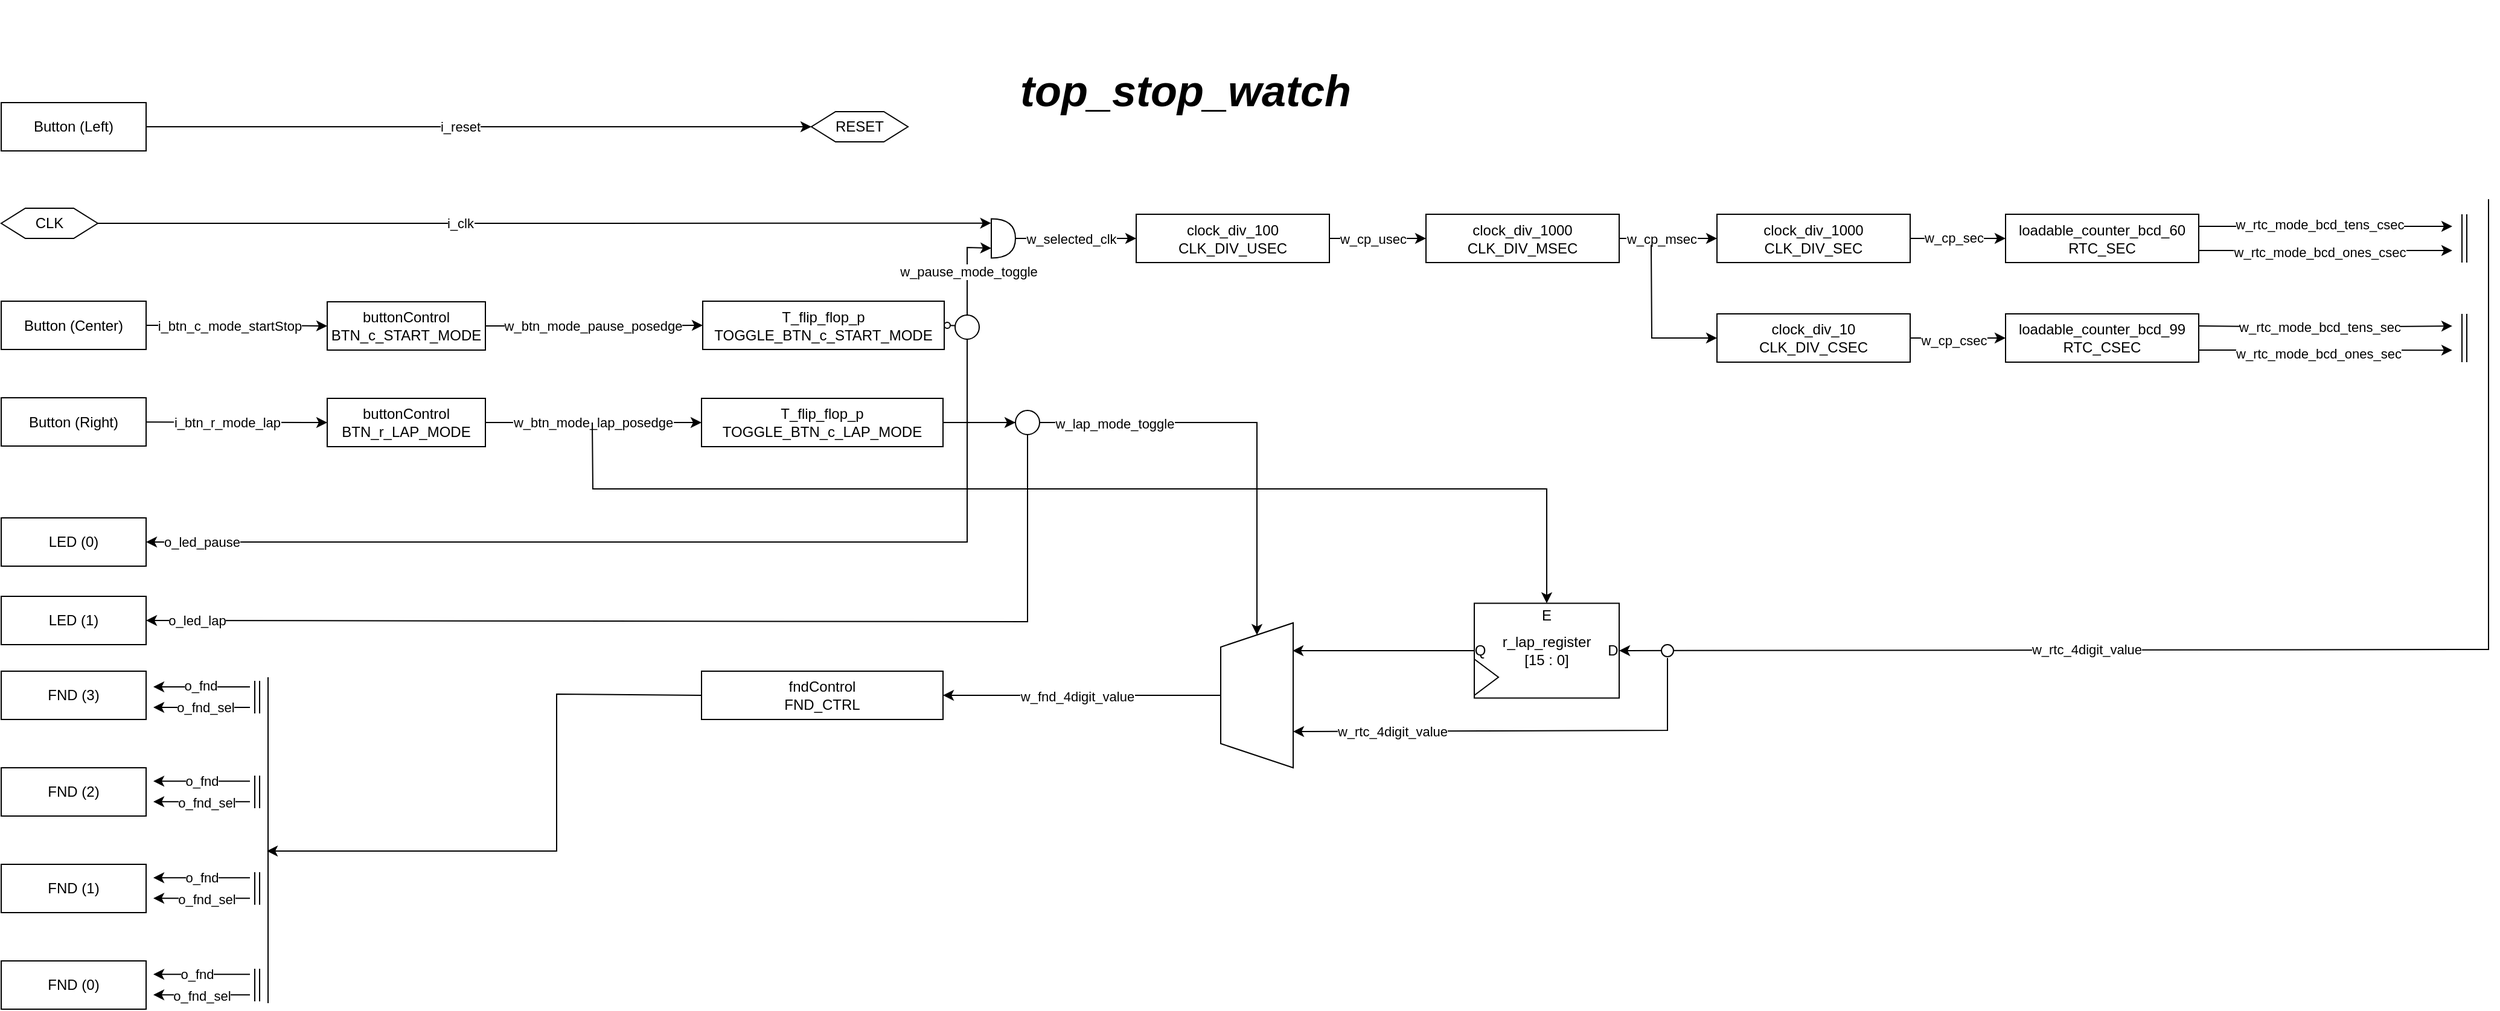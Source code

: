 <mxfile version="24.5.1" type="device">
  <diagram name="페이지-1" id="E8GWcgsBPxJnKUGBj0cd">
    <mxGraphModel dx="1949" dy="1709" grid="1" gridSize="10" guides="1" tooltips="1" connect="1" arrows="1" fold="1" page="1" pageScale="1" pageWidth="827" pageHeight="1169" math="0" shadow="0">
      <root>
        <mxCell id="0" />
        <mxCell id="1" parent="0" />
        <mxCell id="NFvEWzKAeFRASpUk8Nbf-13" style="edgeStyle=orthogonalEdgeStyle;rounded=0;orthogonalLoop=1;jettySize=auto;html=1;entryX=0;entryY=0.5;entryDx=0;entryDy=0;movable=1;resizable=1;rotatable=1;deletable=1;editable=1;locked=0;connectable=1;" parent="1" source="NFvEWzKAeFRASpUk8Nbf-2" target="NFvEWzKAeFRASpUk8Nbf-25" edge="1">
          <mxGeometry relative="1" as="geometry">
            <mxPoint x="-39" y="-885.5" as="targetPoint" />
          </mxGeometry>
        </mxCell>
        <mxCell id="NFvEWzKAeFRASpUk8Nbf-14" value="i_btn_c_mode_startStop" style="edgeLabel;html=1;align=center;verticalAlign=middle;resizable=1;points=[];movable=1;rotatable=1;deletable=1;editable=1;locked=0;connectable=1;container=0;" parent="NFvEWzKAeFRASpUk8Nbf-13" vertex="1" connectable="0">
          <mxGeometry x="-0.084" relative="1" as="geometry">
            <mxPoint as="offset" />
          </mxGeometry>
        </mxCell>
        <mxCell id="NFvEWzKAeFRASpUk8Nbf-2" value="Button (Center)" style="rounded=0;whiteSpace=wrap;html=1;movable=1;resizable=1;rotatable=1;deletable=1;editable=1;locked=0;connectable=1;container=0;" parent="1" vertex="1">
          <mxGeometry x="-340" y="-905.5" width="120" height="40" as="geometry" />
        </mxCell>
        <mxCell id="NFvEWzKAeFRASpUk8Nbf-168" style="edgeStyle=orthogonalEdgeStyle;rounded=0;orthogonalLoop=1;jettySize=auto;html=1;entryX=0;entryY=0.5;entryDx=0;entryDy=0;movable=1;resizable=1;rotatable=1;deletable=1;editable=1;locked=0;connectable=1;" parent="1" source="NFvEWzKAeFRASpUk8Nbf-3" target="NFvEWzKAeFRASpUk8Nbf-170" edge="1">
          <mxGeometry relative="1" as="geometry">
            <mxPoint x="231" y="-1050" as="targetPoint" />
          </mxGeometry>
        </mxCell>
        <mxCell id="NFvEWzKAeFRASpUk8Nbf-169" value="i_reset" style="edgeLabel;html=1;align=center;verticalAlign=middle;resizable=1;points=[];movable=1;rotatable=1;deletable=1;editable=1;locked=0;connectable=1;container=0;" parent="NFvEWzKAeFRASpUk8Nbf-168" vertex="1" connectable="0">
          <mxGeometry x="-0.092" y="1" relative="1" as="geometry">
            <mxPoint x="10" y="1" as="offset" />
          </mxGeometry>
        </mxCell>
        <mxCell id="NFvEWzKAeFRASpUk8Nbf-3" value="Button (Left)" style="rounded=0;whiteSpace=wrap;html=1;movable=1;resizable=1;rotatable=1;deletable=1;editable=1;locked=0;connectable=1;container=0;" parent="1" vertex="1">
          <mxGeometry x="-340" y="-1070" width="120" height="40" as="geometry" />
        </mxCell>
        <mxCell id="NFvEWzKAeFRASpUk8Nbf-15" style="rounded=0;orthogonalLoop=1;jettySize=auto;html=1;entryX=0;entryY=0.5;entryDx=0;entryDy=0;movable=1;resizable=1;rotatable=1;deletable=1;editable=1;locked=0;connectable=1;" parent="1" source="NFvEWzKAeFRASpUk8Nbf-4" target="NFvEWzKAeFRASpUk8Nbf-28" edge="1">
          <mxGeometry relative="1" as="geometry">
            <mxPoint x="-39" y="-805.5" as="targetPoint" />
          </mxGeometry>
        </mxCell>
        <mxCell id="NFvEWzKAeFRASpUk8Nbf-16" value="i_btn_r_mode_lap" style="edgeLabel;html=1;align=center;verticalAlign=middle;resizable=1;points=[];movable=1;rotatable=1;deletable=1;editable=1;locked=0;connectable=1;container=0;" parent="NFvEWzKAeFRASpUk8Nbf-15" vertex="1" connectable="0">
          <mxGeometry x="-0.112" relative="1" as="geometry">
            <mxPoint as="offset" />
          </mxGeometry>
        </mxCell>
        <mxCell id="NFvEWzKAeFRASpUk8Nbf-4" value="Button (Right)" style="rounded=0;whiteSpace=wrap;html=1;movable=1;resizable=1;rotatable=1;deletable=1;editable=1;locked=0;connectable=1;container=0;" parent="1" vertex="1">
          <mxGeometry x="-340" y="-825.5" width="120" height="40" as="geometry" />
        </mxCell>
        <mxCell id="NFvEWzKAeFRASpUk8Nbf-5" value="FND (3)" style="rounded=0;whiteSpace=wrap;html=1;movable=1;resizable=1;rotatable=1;deletable=1;editable=1;locked=0;connectable=1;container=0;" parent="1" vertex="1">
          <mxGeometry x="-340" y="-599" width="120" height="40" as="geometry" />
        </mxCell>
        <mxCell id="NFvEWzKAeFRASpUk8Nbf-6" value="FND (2)" style="rounded=0;whiteSpace=wrap;html=1;movable=1;resizable=1;rotatable=1;deletable=1;editable=1;locked=0;connectable=1;container=0;" parent="1" vertex="1">
          <mxGeometry x="-340" y="-519" width="120" height="40" as="geometry" />
        </mxCell>
        <mxCell id="NFvEWzKAeFRASpUk8Nbf-7" value="FND (1)" style="rounded=0;whiteSpace=wrap;html=1;movable=1;resizable=1;rotatable=1;deletable=1;editable=1;locked=0;connectable=1;container=0;" parent="1" vertex="1">
          <mxGeometry x="-340" y="-439" width="120" height="40" as="geometry" />
        </mxCell>
        <mxCell id="NFvEWzKAeFRASpUk8Nbf-8" value="FND (0)" style="rounded=0;whiteSpace=wrap;html=1;movable=1;resizable=1;rotatable=1;deletable=1;editable=1;locked=0;connectable=1;container=0;" parent="1" vertex="1">
          <mxGeometry x="-340" y="-359" width="120" height="40" as="geometry" />
        </mxCell>
        <mxCell id="_PFjMbyPKXeBw5zFHduk-14" value="" style="edgeStyle=orthogonalEdgeStyle;rounded=0;orthogonalLoop=1;jettySize=auto;html=1;entryX=0;entryY=0.5;entryDx=0;entryDy=0;" edge="1" parent="1" source="NFvEWzKAeFRASpUk8Nbf-25" target="_PFjMbyPKXeBw5zFHduk-5">
          <mxGeometry relative="1" as="geometry">
            <mxPoint x="179.64" y="-885.5" as="targetPoint" />
          </mxGeometry>
        </mxCell>
        <mxCell id="_PFjMbyPKXeBw5zFHduk-74" value="w_btn_mode_pause_posedge" style="edgeLabel;html=1;align=center;verticalAlign=middle;resizable=0;points=[];" vertex="1" connectable="0" parent="_PFjMbyPKXeBw5zFHduk-14">
          <mxGeometry x="-0.035" y="3" relative="1" as="geometry">
            <mxPoint x="2" y="3" as="offset" />
          </mxGeometry>
        </mxCell>
        <mxCell id="NFvEWzKAeFRASpUk8Nbf-25" value="buttonControl&lt;div&gt;BTN_c_START_MODE&lt;/div&gt;" style="rounded=0;whiteSpace=wrap;html=1;movable=1;resizable=1;rotatable=1;deletable=1;editable=1;locked=0;connectable=1;container=0;" parent="1" vertex="1">
          <mxGeometry x="-70" y="-905" width="131" height="40" as="geometry" />
        </mxCell>
        <mxCell id="_PFjMbyPKXeBw5zFHduk-13" value="" style="edgeStyle=orthogonalEdgeStyle;rounded=0;orthogonalLoop=1;jettySize=auto;html=1;entryX=0;entryY=0.5;entryDx=0;entryDy=0;" edge="1" parent="1" source="NFvEWzKAeFRASpUk8Nbf-28" target="_PFjMbyPKXeBw5zFHduk-12">
          <mxGeometry relative="1" as="geometry">
            <mxPoint x="179" y="-805" as="targetPoint" />
          </mxGeometry>
        </mxCell>
        <mxCell id="NFvEWzKAeFRASpUk8Nbf-28" value="buttonControl&lt;div&gt;BTN_r_LAP_MODE&lt;/div&gt;" style="rounded=0;whiteSpace=wrap;html=1;movable=1;resizable=1;rotatable=1;deletable=1;editable=1;locked=0;connectable=1;container=0;" parent="1" vertex="1">
          <mxGeometry x="-70" y="-825" width="131" height="40" as="geometry" />
        </mxCell>
        <mxCell id="NFvEWzKAeFRASpUk8Nbf-41" value="loadable_counter_bcd_60&lt;div&gt;RTC_SEC&lt;/div&gt;" style="rounded=0;whiteSpace=wrap;html=1;movable=1;resizable=1;rotatable=1;deletable=1;editable=1;locked=0;connectable=1;container=0;" parent="1" vertex="1">
          <mxGeometry x="1320" y="-977.5" width="160" height="40" as="geometry" />
        </mxCell>
        <mxCell id="_PFjMbyPKXeBw5zFHduk-46" style="edgeStyle=orthogonalEdgeStyle;rounded=0;orthogonalLoop=1;jettySize=auto;html=1;exitX=1;exitY=0.25;exitDx=0;exitDy=0;" edge="1" parent="1" source="NFvEWzKAeFRASpUk8Nbf-62">
          <mxGeometry relative="1" as="geometry">
            <mxPoint x="1690" y="-884.931" as="targetPoint" />
          </mxGeometry>
        </mxCell>
        <mxCell id="_PFjMbyPKXeBw5zFHduk-47" style="edgeStyle=orthogonalEdgeStyle;rounded=0;orthogonalLoop=1;jettySize=auto;html=1;exitX=1;exitY=0.75;exitDx=0;exitDy=0;" edge="1" parent="1" source="NFvEWzKAeFRASpUk8Nbf-42">
          <mxGeometry relative="1" as="geometry">
            <mxPoint x="1690" y="-864.931" as="targetPoint" />
            <mxPoint x="1480" y="-855" as="sourcePoint" />
          </mxGeometry>
        </mxCell>
        <mxCell id="NFvEWzKAeFRASpUk8Nbf-42" value="loadable_counter_bcd_99&lt;div&gt;RTC_CSEC&lt;/div&gt;" style="rounded=0;whiteSpace=wrap;html=1;movable=1;resizable=1;rotatable=1;deletable=1;editable=1;locked=0;connectable=1;container=0;" parent="1" vertex="1">
          <mxGeometry x="1320" y="-895" width="160" height="40" as="geometry" />
        </mxCell>
        <mxCell id="NFvEWzKAeFRASpUk8Nbf-63" value="w_rtc_mode_bcd_ones_sec" style="edgeLabel;html=1;align=center;verticalAlign=middle;resizable=1;points=[];movable=1;rotatable=1;deletable=1;editable=1;locked=0;connectable=1;container=0;" parent="1" vertex="1" connectable="0">
          <mxGeometry x="1580.004" y="-870.0" as="geometry">
            <mxPoint x="-1" y="8" as="offset" />
          </mxGeometry>
        </mxCell>
        <mxCell id="NFvEWzKAeFRASpUk8Nbf-67" style="edgeStyle=orthogonalEdgeStyle;rounded=0;orthogonalLoop=1;jettySize=auto;html=1;exitX=1;exitY=0.5;exitDx=0;exitDy=0;entryX=0;entryY=0.5;entryDx=0;entryDy=0;movable=1;resizable=1;rotatable=1;deletable=1;editable=1;locked=0;connectable=1;" parent="1" source="NFvEWzKAeFRASpUk8Nbf-64" target="NFvEWzKAeFRASpUk8Nbf-68" edge="1">
          <mxGeometry relative="1" as="geometry">
            <mxPoint x="1052" y="-889.714" as="targetPoint" />
          </mxGeometry>
        </mxCell>
        <mxCell id="NFvEWzKAeFRASpUk8Nbf-69" value="w_cp_usec" style="edgeLabel;html=1;align=center;verticalAlign=middle;resizable=1;points=[];movable=1;rotatable=1;deletable=1;editable=1;locked=0;connectable=1;container=0;" parent="NFvEWzKAeFRASpUk8Nbf-67" vertex="1" connectable="0">
          <mxGeometry x="-0.109" y="2" relative="1" as="geometry">
            <mxPoint y="2" as="offset" />
          </mxGeometry>
        </mxCell>
        <mxCell id="NFvEWzKAeFRASpUk8Nbf-64" value="clock_div_100&lt;div&gt;CLK_DIV_USEC&lt;/div&gt;" style="rounded=0;whiteSpace=wrap;html=1;movable=1;resizable=1;rotatable=1;deletable=1;editable=1;locked=0;connectable=1;container=0;" parent="1" vertex="1">
          <mxGeometry x="600" y="-977.5" width="160" height="40" as="geometry" />
        </mxCell>
        <mxCell id="NFvEWzKAeFRASpUk8Nbf-70" style="edgeStyle=orthogonalEdgeStyle;rounded=0;orthogonalLoop=1;jettySize=auto;html=1;entryX=0;entryY=0.5;entryDx=0;entryDy=0;exitX=1;exitY=0.5;exitDx=0;exitDy=0;movable=1;resizable=1;rotatable=1;deletable=1;editable=1;locked=0;connectable=1;" parent="1" source="NFvEWzKAeFRASpUk8Nbf-68" target="NFvEWzKAeFRASpUk8Nbf-71" edge="1">
          <mxGeometry relative="1" as="geometry">
            <mxPoint x="1292" y="-760" as="targetPoint" />
          </mxGeometry>
        </mxCell>
        <mxCell id="NFvEWzKAeFRASpUk8Nbf-74" value="w_cp_msec" style="edgeLabel;html=1;align=center;verticalAlign=middle;resizable=1;points=[];movable=1;rotatable=1;deletable=1;editable=1;locked=0;connectable=1;container=0;" parent="NFvEWzKAeFRASpUk8Nbf-70" vertex="1" connectable="0">
          <mxGeometry x="-0.013" relative="1" as="geometry">
            <mxPoint x="-5" as="offset" />
          </mxGeometry>
        </mxCell>
        <mxCell id="NFvEWzKAeFRASpUk8Nbf-68" value="clock_div_1000&lt;div&gt;CLK_DIV_MSEC&lt;/div&gt;" style="rounded=0;whiteSpace=wrap;html=1;movable=1;resizable=1;rotatable=1;deletable=1;editable=1;locked=0;connectable=1;container=0;" parent="1" vertex="1">
          <mxGeometry x="840" y="-977.5" width="160" height="40" as="geometry" />
        </mxCell>
        <mxCell id="_PFjMbyPKXeBw5zFHduk-49" style="edgeStyle=orthogonalEdgeStyle;rounded=0;orthogonalLoop=1;jettySize=auto;html=1;entryX=0;entryY=0.5;entryDx=0;entryDy=0;" edge="1" parent="1" source="NFvEWzKAeFRASpUk8Nbf-71" target="NFvEWzKAeFRASpUk8Nbf-41">
          <mxGeometry relative="1" as="geometry" />
        </mxCell>
        <mxCell id="_PFjMbyPKXeBw5zFHduk-51" value="w_cp_sec" style="edgeLabel;html=1;align=center;verticalAlign=middle;resizable=0;points=[];" vertex="1" connectable="0" parent="_PFjMbyPKXeBw5zFHduk-49">
          <mxGeometry x="-0.099" y="1" relative="1" as="geometry">
            <mxPoint as="offset" />
          </mxGeometry>
        </mxCell>
        <mxCell id="NFvEWzKAeFRASpUk8Nbf-71" value="clock_div_1000&lt;div&gt;CLK_DIV_SEC&lt;/div&gt;" style="rounded=0;whiteSpace=wrap;html=1;movable=1;resizable=1;rotatable=1;deletable=1;editable=1;locked=0;connectable=1;container=0;" parent="1" vertex="1">
          <mxGeometry x="1081" y="-977.5" width="160" height="40" as="geometry" />
        </mxCell>
        <mxCell id="NFvEWzKAeFRASpUk8Nbf-113" value="" style="shape=link;html=1;rounded=0;movable=1;resizable=1;rotatable=1;deletable=1;editable=1;locked=0;connectable=1;" parent="1" edge="1">
          <mxGeometry width="100" relative="1" as="geometry">
            <mxPoint x="1700" y="-895" as="sourcePoint" />
            <mxPoint x="1700" y="-855" as="targetPoint" />
          </mxGeometry>
        </mxCell>
        <mxCell id="NFvEWzKAeFRASpUk8Nbf-116" value="" style="shape=link;html=1;rounded=0;movable=1;resizable=1;rotatable=1;deletable=1;editable=1;locked=0;connectable=1;" parent="1" edge="1">
          <mxGeometry width="100" relative="1" as="geometry">
            <mxPoint x="1700" y="-977.5" as="sourcePoint" />
            <mxPoint x="1700" y="-937.5" as="targetPoint" />
          </mxGeometry>
        </mxCell>
        <mxCell id="NFvEWzKAeFRASpUk8Nbf-142" value="fndControl&lt;div&gt;FND_CTRL&lt;/div&gt;" style="rounded=0;whiteSpace=wrap;html=1;movable=1;resizable=1;rotatable=1;deletable=1;editable=1;locked=0;connectable=1;container=0;" parent="1" vertex="1">
          <mxGeometry x="240" y="-599" width="200" height="40" as="geometry" />
        </mxCell>
        <mxCell id="NFvEWzKAeFRASpUk8Nbf-143" value="" style="endArrow=classic;html=1;rounded=0;entryX=1;entryY=0.5;entryDx=0;entryDy=0;movable=1;resizable=1;rotatable=1;deletable=1;editable=1;locked=0;connectable=1;" parent="1" edge="1">
          <mxGeometry width="50" height="50" relative="1" as="geometry">
            <mxPoint x="-134" y="-586" as="sourcePoint" />
            <mxPoint x="-214.0" y="-586" as="targetPoint" />
          </mxGeometry>
        </mxCell>
        <mxCell id="NFvEWzKAeFRASpUk8Nbf-153" value="o_fnd" style="edgeLabel;html=1;align=center;verticalAlign=middle;resizable=1;points=[];movable=1;rotatable=1;deletable=1;editable=1;locked=0;connectable=1;container=0;" parent="NFvEWzKAeFRASpUk8Nbf-143" vertex="1" connectable="0">
          <mxGeometry x="0.036" y="-1" relative="1" as="geometry">
            <mxPoint as="offset" />
          </mxGeometry>
        </mxCell>
        <mxCell id="NFvEWzKAeFRASpUk8Nbf-145" value="" style="endArrow=classic;html=1;rounded=0;entryX=1;entryY=0.5;entryDx=0;entryDy=0;movable=1;resizable=1;rotatable=1;deletable=1;editable=1;locked=0;connectable=1;" parent="1" edge="1">
          <mxGeometry width="50" height="50" relative="1" as="geometry">
            <mxPoint x="-134" y="-569" as="sourcePoint" />
            <mxPoint x="-214" y="-569" as="targetPoint" />
          </mxGeometry>
        </mxCell>
        <mxCell id="NFvEWzKAeFRASpUk8Nbf-154" value="o_fnd_sel" style="edgeLabel;html=1;align=center;verticalAlign=middle;resizable=1;points=[];movable=1;rotatable=1;deletable=1;editable=1;locked=0;connectable=1;container=0;" parent="NFvEWzKAeFRASpUk8Nbf-145" vertex="1" connectable="0">
          <mxGeometry x="-0.018" y="-2" relative="1" as="geometry">
            <mxPoint x="2" y="2" as="offset" />
          </mxGeometry>
        </mxCell>
        <mxCell id="NFvEWzKAeFRASpUk8Nbf-146" value="" style="endArrow=classic;html=1;rounded=0;entryX=1;entryY=0.5;entryDx=0;entryDy=0;movable=1;resizable=1;rotatable=1;deletable=1;editable=1;locked=0;connectable=1;" parent="1" edge="1">
          <mxGeometry width="50" height="50" relative="1" as="geometry">
            <mxPoint x="-134" y="-507.87" as="sourcePoint" />
            <mxPoint x="-214.0" y="-507.87" as="targetPoint" />
          </mxGeometry>
        </mxCell>
        <mxCell id="NFvEWzKAeFRASpUk8Nbf-147" value="" style="endArrow=classic;html=1;rounded=0;entryX=1;entryY=0.5;entryDx=0;entryDy=0;movable=1;resizable=1;rotatable=1;deletable=1;editable=1;locked=0;connectable=1;" parent="1" edge="1">
          <mxGeometry width="50" height="50" relative="1" as="geometry">
            <mxPoint x="-134" y="-490.87" as="sourcePoint" />
            <mxPoint x="-214" y="-490.87" as="targetPoint" />
          </mxGeometry>
        </mxCell>
        <mxCell id="NFvEWzKAeFRASpUk8Nbf-149" value="" style="endArrow=classic;html=1;rounded=0;entryX=1;entryY=0.5;entryDx=0;entryDy=0;movable=1;resizable=1;rotatable=1;deletable=1;editable=1;locked=0;connectable=1;" parent="1" edge="1">
          <mxGeometry width="50" height="50" relative="1" as="geometry">
            <mxPoint x="-134" y="-427.93" as="sourcePoint" />
            <mxPoint x="-214.0" y="-427.93" as="targetPoint" />
          </mxGeometry>
        </mxCell>
        <mxCell id="NFvEWzKAeFRASpUk8Nbf-150" value="" style="endArrow=classic;html=1;rounded=0;entryX=1;entryY=0.5;entryDx=0;entryDy=0;movable=1;resizable=1;rotatable=1;deletable=1;editable=1;locked=0;connectable=1;" parent="1" edge="1">
          <mxGeometry width="50" height="50" relative="1" as="geometry">
            <mxPoint x="-134" y="-410.93" as="sourcePoint" />
            <mxPoint x="-214" y="-410.93" as="targetPoint" />
          </mxGeometry>
        </mxCell>
        <mxCell id="NFvEWzKAeFRASpUk8Nbf-151" value="" style="endArrow=classic;html=1;rounded=0;entryX=1;entryY=0.5;entryDx=0;entryDy=0;movable=1;resizable=1;rotatable=1;deletable=1;editable=1;locked=0;connectable=1;" parent="1" edge="1">
          <mxGeometry width="50" height="50" relative="1" as="geometry">
            <mxPoint x="-134" y="-347.93" as="sourcePoint" />
            <mxPoint x="-214.0" y="-347.93" as="targetPoint" />
          </mxGeometry>
        </mxCell>
        <mxCell id="NFvEWzKAeFRASpUk8Nbf-152" value="" style="endArrow=classic;html=1;rounded=0;entryX=1;entryY=0.5;entryDx=0;entryDy=0;movable=1;resizable=1;rotatable=1;deletable=1;editable=1;locked=0;connectable=1;" parent="1" edge="1">
          <mxGeometry width="50" height="50" relative="1" as="geometry">
            <mxPoint x="-134" y="-330.93" as="sourcePoint" />
            <mxPoint x="-214" y="-330.93" as="targetPoint" />
          </mxGeometry>
        </mxCell>
        <mxCell id="NFvEWzKAeFRASpUk8Nbf-155" value="o_fnd" style="edgeLabel;html=1;align=center;verticalAlign=middle;resizable=1;points=[];movable=1;rotatable=1;deletable=1;editable=1;locked=0;connectable=1;container=0;" parent="1" vertex="1" connectable="0">
          <mxGeometry x="-173.999" y="-508" as="geometry" />
        </mxCell>
        <mxCell id="NFvEWzKAeFRASpUk8Nbf-156" value="o_fnd_sel" style="edgeLabel;html=1;align=center;verticalAlign=middle;resizable=1;points=[];movable=1;rotatable=1;deletable=1;editable=1;locked=0;connectable=1;container=0;" parent="1" vertex="1" connectable="0">
          <mxGeometry x="-169.856" y="-490" as="geometry" />
        </mxCell>
        <mxCell id="NFvEWzKAeFRASpUk8Nbf-157" value="o_fnd" style="edgeLabel;html=1;align=center;verticalAlign=middle;resizable=1;points=[];movable=1;rotatable=1;deletable=1;editable=1;locked=0;connectable=1;container=0;" parent="1" vertex="1" connectable="0">
          <mxGeometry x="-173.999" y="-428" as="geometry" />
        </mxCell>
        <mxCell id="NFvEWzKAeFRASpUk8Nbf-158" value="o_fnd_sel" style="edgeLabel;html=1;align=center;verticalAlign=middle;resizable=1;points=[];movable=1;rotatable=1;deletable=1;editable=1;locked=0;connectable=1;container=0;" parent="1" vertex="1" connectable="0">
          <mxGeometry x="-169.856" y="-410" as="geometry" />
        </mxCell>
        <mxCell id="NFvEWzKAeFRASpUk8Nbf-159" value="o_fnd" style="edgeLabel;html=1;align=center;verticalAlign=middle;resizable=1;points=[];movable=1;rotatable=1;deletable=1;editable=1;locked=0;connectable=1;container=0;" parent="1" vertex="1" connectable="0">
          <mxGeometry x="-178.139" y="-348" as="geometry" />
        </mxCell>
        <mxCell id="NFvEWzKAeFRASpUk8Nbf-160" value="o_fnd_sel" style="edgeLabel;html=1;align=center;verticalAlign=middle;resizable=1;points=[];movable=1;rotatable=1;deletable=1;editable=1;locked=0;connectable=1;container=0;" parent="1" vertex="1" connectable="0">
          <mxGeometry x="-173.996" y="-330" as="geometry" />
        </mxCell>
        <mxCell id="NFvEWzKAeFRASpUk8Nbf-162" value="" style="shape=link;html=1;rounded=0;movable=1;resizable=1;rotatable=1;deletable=1;editable=1;locked=0;connectable=1;" parent="1" edge="1">
          <mxGeometry width="100" relative="1" as="geometry">
            <mxPoint x="-128" y="-591" as="sourcePoint" />
            <mxPoint x="-128" y="-564" as="targetPoint" />
          </mxGeometry>
        </mxCell>
        <mxCell id="NFvEWzKAeFRASpUk8Nbf-163" value="" style="shape=link;html=1;rounded=0;movable=1;resizable=1;rotatable=1;deletable=1;editable=1;locked=0;connectable=1;" parent="1" edge="1">
          <mxGeometry width="100" relative="1" as="geometry">
            <mxPoint x="-128" y="-512.5" as="sourcePoint" />
            <mxPoint x="-128" y="-485.5" as="targetPoint" />
          </mxGeometry>
        </mxCell>
        <mxCell id="NFvEWzKAeFRASpUk8Nbf-164" value="" style="shape=link;html=1;rounded=0;movable=1;resizable=1;rotatable=1;deletable=1;editable=1;locked=0;connectable=1;" parent="1" edge="1">
          <mxGeometry width="100" relative="1" as="geometry">
            <mxPoint x="-128" y="-432.5" as="sourcePoint" />
            <mxPoint x="-128" y="-405.5" as="targetPoint" />
          </mxGeometry>
        </mxCell>
        <mxCell id="NFvEWzKAeFRASpUk8Nbf-165" value="" style="shape=link;html=1;rounded=0;movable=1;resizable=1;rotatable=1;deletable=1;editable=1;locked=0;connectable=1;" parent="1" edge="1">
          <mxGeometry width="100" relative="1" as="geometry">
            <mxPoint x="-128" y="-352.5" as="sourcePoint" />
            <mxPoint x="-128" y="-325.5" as="targetPoint" />
          </mxGeometry>
        </mxCell>
        <mxCell id="NFvEWzKAeFRASpUk8Nbf-167" value="" style="endArrow=classic;html=1;rounded=0;exitX=0;exitY=0.5;exitDx=0;exitDy=0;movable=1;resizable=1;rotatable=1;deletable=1;editable=1;locked=0;connectable=1;" parent="1" source="NFvEWzKAeFRASpUk8Nbf-142" edge="1">
          <mxGeometry width="50" height="50" relative="1" as="geometry">
            <mxPoint x="211" y="-625" as="sourcePoint" />
            <mxPoint x="-120" y="-450" as="targetPoint" />
            <Array as="points">
              <mxPoint x="120" y="-580" />
              <mxPoint x="120" y="-450" />
            </Array>
          </mxGeometry>
        </mxCell>
        <mxCell id="NFvEWzKAeFRASpUk8Nbf-170" value="RESET" style="shape=hexagon;perimeter=hexagonPerimeter2;whiteSpace=wrap;html=1;fixedSize=1;movable=1;resizable=1;rotatable=1;deletable=1;editable=1;locked=0;connectable=1;container=0;" parent="1" vertex="1">
          <mxGeometry x="331" y="-1062.5" width="80" height="25" as="geometry" />
        </mxCell>
        <mxCell id="NFvEWzKAeFRASpUk8Nbf-172" value="&lt;font style=&quot;font-size: 36px;&quot;&gt;&lt;i&gt;&lt;b&gt;top_stop_watch&lt;/b&gt;&lt;/i&gt;&lt;/font&gt;" style="text;html=1;align=center;verticalAlign=middle;whiteSpace=wrap;rounded=0;movable=1;resizable=1;rotatable=1;deletable=1;editable=1;locked=0;connectable=1;container=0;" parent="1" vertex="1">
          <mxGeometry x="461" y="-1155" width="360" height="150" as="geometry" />
        </mxCell>
        <mxCell id="NFvEWzKAeFRASpUk8Nbf-178" value="LED (0)" style="rounded=0;whiteSpace=wrap;html=1;movable=1;resizable=1;rotatable=1;deletable=1;editable=1;locked=0;connectable=1;container=0;" parent="1" vertex="1">
          <mxGeometry x="-340" y="-726" width="120" height="40" as="geometry" />
        </mxCell>
        <mxCell id="NFvEWzKAeFRASpUk8Nbf-191" value="" style="endArrow=none;html=1;rounded=0;movable=1;resizable=1;rotatable=1;deletable=1;editable=1;locked=0;connectable=1;" parent="1" edge="1">
          <mxGeometry width="50" height="50" relative="1" as="geometry">
            <mxPoint x="-119" y="-324" as="sourcePoint" />
            <mxPoint x="-119" y="-594" as="targetPoint" />
          </mxGeometry>
        </mxCell>
        <mxCell id="_PFjMbyPKXeBw5zFHduk-2" value="LED (1)" style="rounded=0;whiteSpace=wrap;html=1;movable=1;resizable=1;rotatable=1;deletable=1;editable=1;locked=0;connectable=1;container=0;" vertex="1" parent="1">
          <mxGeometry x="-340" y="-661" width="120" height="40" as="geometry" />
        </mxCell>
        <mxCell id="_PFjMbyPKXeBw5zFHduk-5" value="T_flip_flop_p&lt;div&gt;TOGGLE_BTN_c_START_MODE&lt;/div&gt;" style="rounded=0;whiteSpace=wrap;html=1;movable=1;resizable=1;rotatable=1;deletable=1;editable=1;locked=0;connectable=1;container=0;" vertex="1" parent="1">
          <mxGeometry x="241" y="-905.5" width="200" height="40" as="geometry" />
        </mxCell>
        <mxCell id="_PFjMbyPKXeBw5zFHduk-15" value="" style="edgeStyle=orthogonalEdgeStyle;rounded=0;orthogonalLoop=1;jettySize=auto;html=1;entryX=0;entryY=0.5;entryDx=0;entryDy=0;movable=1;resizable=1;rotatable=1;deletable=1;editable=1;locked=0;connectable=1;" edge="1" parent="1" target="_PFjMbyPKXeBw5zFHduk-12">
          <mxGeometry relative="1" as="geometry">
            <mxPoint x="501" y="-805" as="targetPoint" />
            <mxPoint x="310" y="-805" as="sourcePoint" />
            <Array as="points" />
          </mxGeometry>
        </mxCell>
        <mxCell id="_PFjMbyPKXeBw5zFHduk-16" value="w_btn_mode_lap_posedge" style="edgeLabel;html=1;align=center;verticalAlign=middle;resizable=1;points=[];movable=1;rotatable=1;deletable=1;editable=1;locked=0;connectable=1;container=0;" vertex="1" connectable="0" parent="_PFjMbyPKXeBw5zFHduk-15">
          <mxGeometry x="-0.092" y="3" relative="1" as="geometry">
            <mxPoint x="-173" y="-3" as="offset" />
          </mxGeometry>
        </mxCell>
        <mxCell id="_PFjMbyPKXeBw5zFHduk-57" style="edgeStyle=orthogonalEdgeStyle;rounded=0;orthogonalLoop=1;jettySize=auto;html=1;entryX=1;entryY=0.5;entryDx=0;entryDy=0;" edge="1" parent="1" source="_PFjMbyPKXeBw5zFHduk-12" target="_PFjMbyPKXeBw5zFHduk-23">
          <mxGeometry relative="1" as="geometry" />
        </mxCell>
        <mxCell id="_PFjMbyPKXeBw5zFHduk-58" value="w_lap_mode_toggle" style="edgeLabel;html=1;align=center;verticalAlign=middle;resizable=0;points=[];" vertex="1" connectable="0" parent="_PFjMbyPKXeBw5zFHduk-57">
          <mxGeometry x="-0.348" y="-1" relative="1" as="geometry">
            <mxPoint as="offset" />
          </mxGeometry>
        </mxCell>
        <mxCell id="_PFjMbyPKXeBw5zFHduk-81" value="" style="edgeStyle=orthogonalEdgeStyle;rounded=0;orthogonalLoop=1;jettySize=auto;html=1;" edge="1" parent="1" source="_PFjMbyPKXeBw5zFHduk-12" target="_PFjMbyPKXeBw5zFHduk-78">
          <mxGeometry relative="1" as="geometry" />
        </mxCell>
        <mxCell id="_PFjMbyPKXeBw5zFHduk-12" value="T_flip_flop_p&lt;div&gt;TOGGLE_BTN_c_LAP_MODE&lt;/div&gt;" style="rounded=0;whiteSpace=wrap;html=1;movable=1;resizable=1;rotatable=1;deletable=1;editable=1;locked=0;connectable=1;container=0;" vertex="1" parent="1">
          <mxGeometry x="240" y="-825" width="200" height="40" as="geometry" />
        </mxCell>
        <mxCell id="_PFjMbyPKXeBw5zFHduk-20" value="&lt;div&gt;r_lap_register&lt;/div&gt;&lt;div&gt;[15 : 0]&lt;/div&gt;" style="rounded=0;whiteSpace=wrap;html=1;" vertex="1" parent="1">
          <mxGeometry x="880" y="-655.25" width="120" height="78.5" as="geometry" />
        </mxCell>
        <mxCell id="_PFjMbyPKXeBw5zFHduk-55" style="edgeStyle=orthogonalEdgeStyle;rounded=0;orthogonalLoop=1;jettySize=auto;html=1;entryX=1;entryY=0.5;entryDx=0;entryDy=0;" edge="1" parent="1" source="_PFjMbyPKXeBw5zFHduk-23" target="NFvEWzKAeFRASpUk8Nbf-142">
          <mxGeometry relative="1" as="geometry" />
        </mxCell>
        <mxCell id="_PFjMbyPKXeBw5zFHduk-56" value="w_fnd_4digit_value" style="edgeLabel;html=1;align=center;verticalAlign=middle;resizable=0;points=[];" vertex="1" connectable="0" parent="_PFjMbyPKXeBw5zFHduk-55">
          <mxGeometry x="0.039" y="1" relative="1" as="geometry">
            <mxPoint as="offset" />
          </mxGeometry>
        </mxCell>
        <mxCell id="_PFjMbyPKXeBw5zFHduk-23" value="" style="shape=trapezoid;perimeter=trapezoidPerimeter;whiteSpace=wrap;html=1;fixedSize=1;rotation=-90;movable=1;resizable=1;rotatable=1;deletable=1;editable=1;locked=0;connectable=1;container=0;" vertex="1" parent="1">
          <mxGeometry x="640.0" y="-609" width="120" height="60" as="geometry" />
        </mxCell>
        <mxCell id="_PFjMbyPKXeBw5zFHduk-50" style="edgeStyle=orthogonalEdgeStyle;rounded=0;orthogonalLoop=1;jettySize=auto;html=1;entryX=0;entryY=0.5;entryDx=0;entryDy=0;" edge="1" parent="1" source="_PFjMbyPKXeBw5zFHduk-30" target="NFvEWzKAeFRASpUk8Nbf-42">
          <mxGeometry relative="1" as="geometry" />
        </mxCell>
        <mxCell id="_PFjMbyPKXeBw5zFHduk-52" value="w_cp_csec" style="edgeLabel;html=1;align=center;verticalAlign=middle;resizable=0;points=[];" vertex="1" connectable="0" parent="_PFjMbyPKXeBw5zFHduk-50">
          <mxGeometry x="-0.099" y="-2" relative="1" as="geometry">
            <mxPoint as="offset" />
          </mxGeometry>
        </mxCell>
        <mxCell id="_PFjMbyPKXeBw5zFHduk-30" value="clock_div_10&lt;div&gt;CLK_DIV_CSEC&lt;/div&gt;" style="rounded=0;whiteSpace=wrap;html=1;movable=1;resizable=1;rotatable=1;deletable=1;editable=1;locked=0;connectable=1;container=0;" vertex="1" parent="1">
          <mxGeometry x="1081" y="-895" width="160" height="40" as="geometry" />
        </mxCell>
        <mxCell id="_PFjMbyPKXeBw5zFHduk-34" style="edgeStyle=orthogonalEdgeStyle;rounded=0;orthogonalLoop=1;jettySize=auto;html=1;entryX=-0.007;entryY=0.402;entryDx=0;entryDy=0;entryPerimeter=0;exitX=1;exitY=0.5;exitDx=0;exitDy=0;" edge="1" parent="1" source="_PFjMbyPKXeBw5zFHduk-33">
          <mxGeometry relative="1" as="geometry">
            <mxPoint x="100.002" y="-970.236" as="sourcePoint" />
            <mxPoint x="479.83" y="-970.16" as="targetPoint" />
          </mxGeometry>
        </mxCell>
        <mxCell id="_PFjMbyPKXeBw5zFHduk-35" value="i_clk" style="edgeLabel;html=1;align=center;verticalAlign=middle;resizable=0;points=[];" vertex="1" connectable="0" parent="_PFjMbyPKXeBw5zFHduk-34">
          <mxGeometry x="-0.241" relative="1" as="geometry">
            <mxPoint x="19" as="offset" />
          </mxGeometry>
        </mxCell>
        <mxCell id="_PFjMbyPKXeBw5zFHduk-33" value="CLK" style="shape=hexagon;perimeter=hexagonPerimeter2;whiteSpace=wrap;html=1;fixedSize=1;movable=1;resizable=1;rotatable=1;deletable=1;editable=1;locked=0;connectable=1;container=0;" vertex="1" parent="1">
          <mxGeometry x="-340" y="-982.5" width="80" height="25" as="geometry" />
        </mxCell>
        <mxCell id="_PFjMbyPKXeBw5zFHduk-36" value="" style="endArrow=classic;html=1;rounded=0;exitX=1;exitY=0.25;exitDx=0;exitDy=0;" edge="1" parent="1" source="NFvEWzKAeFRASpUk8Nbf-41">
          <mxGeometry width="50" height="50" relative="1" as="geometry">
            <mxPoint x="1480" y="-957.5" as="sourcePoint" />
            <mxPoint x="1690" y="-967.5" as="targetPoint" />
          </mxGeometry>
        </mxCell>
        <mxCell id="_PFjMbyPKXeBw5zFHduk-40" value="w_rtc_mode_bcd_tens_csec" style="edgeLabel;html=1;align=center;verticalAlign=middle;resizable=0;points=[];" vertex="1" connectable="0" parent="_PFjMbyPKXeBw5zFHduk-36">
          <mxGeometry x="-0.237" y="2" relative="1" as="geometry">
            <mxPoint x="20" as="offset" />
          </mxGeometry>
        </mxCell>
        <mxCell id="_PFjMbyPKXeBw5zFHduk-38" value="" style="endArrow=classic;html=1;rounded=0;exitX=1;exitY=0.75;exitDx=0;exitDy=0;" edge="1" parent="1" source="NFvEWzKAeFRASpUk8Nbf-41">
          <mxGeometry width="50" height="50" relative="1" as="geometry">
            <mxPoint x="1480" y="-937.5" as="sourcePoint" />
            <mxPoint x="1690" y="-947.5" as="targetPoint" />
          </mxGeometry>
        </mxCell>
        <mxCell id="_PFjMbyPKXeBw5zFHduk-41" value="w_rtc_mode_bcd_ones_csec" style="edgeLabel;html=1;align=center;verticalAlign=middle;resizable=0;points=[];" vertex="1" connectable="0" parent="_PFjMbyPKXeBw5zFHduk-38">
          <mxGeometry x="0.038" y="-2" relative="1" as="geometry">
            <mxPoint x="-9" y="-1" as="offset" />
          </mxGeometry>
        </mxCell>
        <mxCell id="_PFjMbyPKXeBw5zFHduk-45" value="" style="endArrow=classic;html=1;rounded=0;entryX=0;entryY=0.5;entryDx=0;entryDy=0;" edge="1" parent="1" target="_PFjMbyPKXeBw5zFHduk-30">
          <mxGeometry width="50" height="50" relative="1" as="geometry">
            <mxPoint x="1026.5" y="-952.167" as="sourcePoint" />
            <mxPoint x="1100" y="-950" as="targetPoint" />
            <Array as="points">
              <mxPoint x="1027" y="-875" />
            </Array>
          </mxGeometry>
        </mxCell>
        <mxCell id="_PFjMbyPKXeBw5zFHduk-48" value="" style="edgeStyle=orthogonalEdgeStyle;rounded=0;orthogonalLoop=1;jettySize=auto;html=1;exitX=1;exitY=0.25;exitDx=0;exitDy=0;" edge="1" parent="1" source="NFvEWzKAeFRASpUk8Nbf-42" target="NFvEWzKAeFRASpUk8Nbf-62">
          <mxGeometry relative="1" as="geometry">
            <mxPoint x="1690" y="-884.931" as="targetPoint" />
            <mxPoint x="1480" y="-875" as="sourcePoint" />
          </mxGeometry>
        </mxCell>
        <mxCell id="NFvEWzKAeFRASpUk8Nbf-62" value="w_rtc_mode_bcd_tens_sec" style="edgeLabel;html=1;align=center;verticalAlign=middle;resizable=1;points=[];movable=1;rotatable=1;deletable=1;editable=1;locked=0;connectable=1;container=0;" parent="1" vertex="1" connectable="0">
          <mxGeometry x="1580.004" y="-884.0" as="geometry" />
        </mxCell>
        <mxCell id="_PFjMbyPKXeBw5zFHduk-59" value="" style="endArrow=classic;html=1;rounded=0;entryX=1;entryY=0.5;entryDx=0;entryDy=0;" edge="1" parent="1" target="_PFjMbyPKXeBw5zFHduk-20">
          <mxGeometry width="50" height="50" relative="1" as="geometry">
            <mxPoint x="1720" y="-990" as="sourcePoint" />
            <mxPoint x="1720" y="-720" as="targetPoint" />
            <Array as="points">
              <mxPoint x="1720" y="-617" />
            </Array>
          </mxGeometry>
        </mxCell>
        <mxCell id="_PFjMbyPKXeBw5zFHduk-67" value="w_rtc_4digit_value" style="edgeLabel;html=1;align=center;verticalAlign=middle;resizable=0;points=[];" vertex="1" connectable="0" parent="_PFjMbyPKXeBw5zFHduk-59">
          <mxGeometry x="0.293" y="-1" relative="1" as="geometry">
            <mxPoint as="offset" />
          </mxGeometry>
        </mxCell>
        <mxCell id="_PFjMbyPKXeBw5zFHduk-64" value="" style="endArrow=classic;html=1;rounded=0;entryX=0.25;entryY=1;entryDx=0;entryDy=0;" edge="1" parent="1" target="_PFjMbyPKXeBw5zFHduk-23">
          <mxGeometry width="50" height="50" relative="1" as="geometry">
            <mxPoint x="1040" y="-610" as="sourcePoint" />
            <mxPoint x="1000" y="-660" as="targetPoint" />
            <Array as="points">
              <mxPoint x="1040" y="-550" />
            </Array>
          </mxGeometry>
        </mxCell>
        <mxCell id="_PFjMbyPKXeBw5zFHduk-65" value="" style="ellipse;whiteSpace=wrap;html=1;aspect=fixed;" vertex="1" parent="1">
          <mxGeometry x="1035" y="-621" width="10" height="10" as="geometry" />
        </mxCell>
        <mxCell id="_PFjMbyPKXeBw5zFHduk-66" value="" style="endArrow=classic;html=1;rounded=0;exitX=0;exitY=0.5;exitDx=0;exitDy=0;entryX=0.808;entryY=0.992;entryDx=0;entryDy=0;entryPerimeter=0;" edge="1" parent="1" source="_PFjMbyPKXeBw5zFHduk-20" target="_PFjMbyPKXeBw5zFHduk-23">
          <mxGeometry width="50" height="50" relative="1" as="geometry">
            <mxPoint x="620" y="-710" as="sourcePoint" />
            <mxPoint x="670" y="-760" as="targetPoint" />
          </mxGeometry>
        </mxCell>
        <mxCell id="_PFjMbyPKXeBw5zFHduk-68" value="w_rtc_4digit_value" style="edgeLabel;html=1;align=center;verticalAlign=middle;resizable=0;points=[];" vertex="1" connectable="0" parent="1">
          <mxGeometry x="811.998" y="-549.004" as="geometry" />
        </mxCell>
        <mxCell id="_PFjMbyPKXeBw5zFHduk-69" value="" style="shape=or;whiteSpace=wrap;html=1;" vertex="1" parent="1">
          <mxGeometry x="480" y="-973.75" width="20" height="32.5" as="geometry" />
        </mxCell>
        <mxCell id="_PFjMbyPKXeBw5zFHduk-70" value="" style="endArrow=classic;html=1;rounded=0;exitX=1;exitY=0.5;exitDx=0;exitDy=0;entryX=0;entryY=0.75;entryDx=0;entryDy=0;entryPerimeter=0;" edge="1" parent="1" source="_PFjMbyPKXeBw5zFHduk-5" target="_PFjMbyPKXeBw5zFHduk-69">
          <mxGeometry width="50" height="50" relative="1" as="geometry">
            <mxPoint x="540" y="-880" as="sourcePoint" />
            <mxPoint x="590" y="-930" as="targetPoint" />
            <Array as="points">
              <mxPoint x="460" y="-885" />
              <mxPoint x="460" y="-950" />
            </Array>
          </mxGeometry>
        </mxCell>
        <mxCell id="_PFjMbyPKXeBw5zFHduk-72" value="w_pause_mode_toggle" style="edgeLabel;html=1;align=center;verticalAlign=middle;resizable=0;points=[];" vertex="1" connectable="0" parent="_PFjMbyPKXeBw5zFHduk-70">
          <mxGeometry x="-0.014" y="1" relative="1" as="geometry">
            <mxPoint x="2" y="-13" as="offset" />
          </mxGeometry>
        </mxCell>
        <mxCell id="_PFjMbyPKXeBw5zFHduk-71" style="edgeStyle=orthogonalEdgeStyle;rounded=0;orthogonalLoop=1;jettySize=auto;html=1;entryX=0;entryY=0.5;entryDx=0;entryDy=0;" edge="1" parent="1" source="_PFjMbyPKXeBw5zFHduk-69" target="NFvEWzKAeFRASpUk8Nbf-64">
          <mxGeometry relative="1" as="geometry" />
        </mxCell>
        <mxCell id="_PFjMbyPKXeBw5zFHduk-73" value="w_selected_clk" style="edgeLabel;html=1;align=center;verticalAlign=middle;resizable=0;points=[];" vertex="1" connectable="0" parent="_PFjMbyPKXeBw5zFHduk-71">
          <mxGeometry x="-0.107" y="-1" relative="1" as="geometry">
            <mxPoint x="1" y="-1" as="offset" />
          </mxGeometry>
        </mxCell>
        <mxCell id="_PFjMbyPKXeBw5zFHduk-75" value="" style="endArrow=classic;html=1;rounded=0;entryX=1;entryY=0.5;entryDx=0;entryDy=0;" edge="1" parent="1" target="NFvEWzKAeFRASpUk8Nbf-178">
          <mxGeometry width="50" height="50" relative="1" as="geometry">
            <mxPoint x="460" y="-880" as="sourcePoint" />
            <mxPoint x="200" y="-780" as="targetPoint" />
            <Array as="points">
              <mxPoint x="460" y="-706" />
            </Array>
          </mxGeometry>
        </mxCell>
        <mxCell id="_PFjMbyPKXeBw5zFHduk-92" value="o_led_pause" style="edgeLabel;html=1;align=center;verticalAlign=middle;resizable=0;points=[];" vertex="1" connectable="0" parent="_PFjMbyPKXeBw5zFHduk-75">
          <mxGeometry x="0.821" relative="1" as="geometry">
            <mxPoint x="-31" as="offset" />
          </mxGeometry>
        </mxCell>
        <mxCell id="_PFjMbyPKXeBw5zFHduk-76" value="" style="ellipse;whiteSpace=wrap;html=1;aspect=fixed;" vertex="1" parent="1">
          <mxGeometry x="450" y="-894" width="20" height="20" as="geometry" />
        </mxCell>
        <mxCell id="_PFjMbyPKXeBw5zFHduk-77" value="" style="endArrow=classic;html=1;rounded=0;entryX=1;entryY=0.5;entryDx=0;entryDy=0;" edge="1" parent="1" target="_PFjMbyPKXeBw5zFHduk-2">
          <mxGeometry width="50" height="50" relative="1" as="geometry">
            <mxPoint x="510" y="-810" as="sourcePoint" />
            <mxPoint x="-150" y="-560" as="targetPoint" />
            <Array as="points">
              <mxPoint x="510" y="-640" />
            </Array>
          </mxGeometry>
        </mxCell>
        <mxCell id="_PFjMbyPKXeBw5zFHduk-93" value="o_led_lap" style="edgeLabel;html=1;align=center;verticalAlign=middle;resizable=0;points=[];" vertex="1" connectable="0" parent="_PFjMbyPKXeBw5zFHduk-77">
          <mxGeometry x="0.836" relative="1" as="geometry">
            <mxPoint x="-32" as="offset" />
          </mxGeometry>
        </mxCell>
        <mxCell id="_PFjMbyPKXeBw5zFHduk-78" value="" style="ellipse;whiteSpace=wrap;html=1;aspect=fixed;" vertex="1" parent="1">
          <mxGeometry x="500" y="-815" width="20" height="20" as="geometry" />
        </mxCell>
        <mxCell id="_PFjMbyPKXeBw5zFHduk-80" value="" style="ellipse;whiteSpace=wrap;html=1;aspect=fixed;" vertex="1" parent="1">
          <mxGeometry x="441" y="-888" width="5" height="5" as="geometry" />
        </mxCell>
        <mxCell id="_PFjMbyPKXeBw5zFHduk-85" value="" style="endArrow=classic;html=1;rounded=0;exitX=0;exitY=0;exitDx=0;exitDy=0;exitPerimeter=0;entryX=0.5;entryY=0;entryDx=0;entryDy=0;" edge="1" parent="1" source="_PFjMbyPKXeBw5zFHduk-16" target="_PFjMbyPKXeBw5zFHduk-20">
          <mxGeometry width="50" height="50" relative="1" as="geometry">
            <mxPoint x="540" y="-730" as="sourcePoint" />
            <mxPoint x="590" y="-780" as="targetPoint" />
            <Array as="points">
              <mxPoint x="150" y="-750" />
              <mxPoint x="940" y="-750" />
            </Array>
          </mxGeometry>
        </mxCell>
        <mxCell id="_PFjMbyPKXeBw5zFHduk-86" value="E" style="text;html=1;align=center;verticalAlign=middle;whiteSpace=wrap;rounded=0;" vertex="1" parent="1">
          <mxGeometry x="925" y="-655.25" width="30" height="21" as="geometry" />
        </mxCell>
        <mxCell id="_PFjMbyPKXeBw5zFHduk-87" value="D" style="text;html=1;align=center;verticalAlign=middle;whiteSpace=wrap;rounded=0;" vertex="1" parent="1">
          <mxGeometry x="980" y="-626.5" width="30" height="21" as="geometry" />
        </mxCell>
        <mxCell id="_PFjMbyPKXeBw5zFHduk-89" value="Q" style="text;html=1;align=center;verticalAlign=middle;whiteSpace=wrap;rounded=0;" vertex="1" parent="1">
          <mxGeometry x="870" y="-626.5" width="30" height="21" as="geometry" />
        </mxCell>
        <mxCell id="_PFjMbyPKXeBw5zFHduk-91" value="" style="triangle;whiteSpace=wrap;html=1;" vertex="1" parent="1">
          <mxGeometry x="880" y="-609" width="20" height="30" as="geometry" />
        </mxCell>
      </root>
    </mxGraphModel>
  </diagram>
</mxfile>
